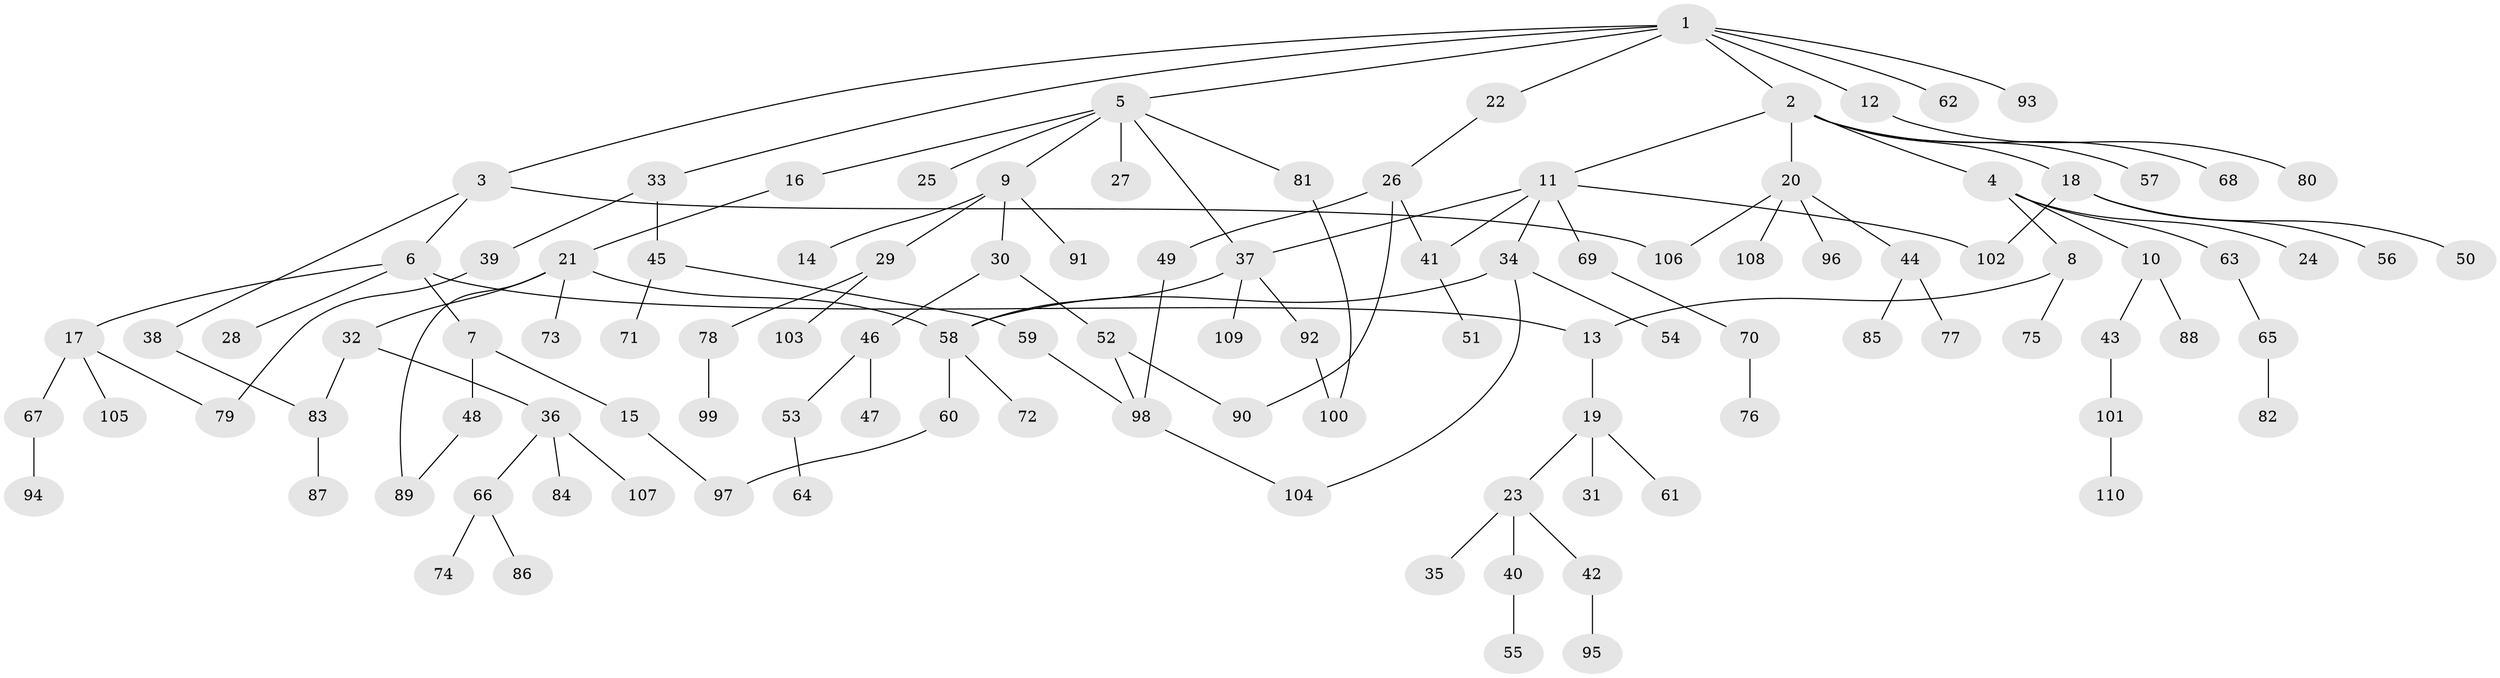// coarse degree distribution, {3: 0.22727272727272727, 4: 0.13636363636363635, 2: 0.2727272727272727, 1: 0.25, 5: 0.06818181818181818, 6: 0.045454545454545456}
// Generated by graph-tools (version 1.1) at 2025/36/03/04/25 23:36:01]
// undirected, 110 vertices, 125 edges
graph export_dot {
  node [color=gray90,style=filled];
  1;
  2;
  3;
  4;
  5;
  6;
  7;
  8;
  9;
  10;
  11;
  12;
  13;
  14;
  15;
  16;
  17;
  18;
  19;
  20;
  21;
  22;
  23;
  24;
  25;
  26;
  27;
  28;
  29;
  30;
  31;
  32;
  33;
  34;
  35;
  36;
  37;
  38;
  39;
  40;
  41;
  42;
  43;
  44;
  45;
  46;
  47;
  48;
  49;
  50;
  51;
  52;
  53;
  54;
  55;
  56;
  57;
  58;
  59;
  60;
  61;
  62;
  63;
  64;
  65;
  66;
  67;
  68;
  69;
  70;
  71;
  72;
  73;
  74;
  75;
  76;
  77;
  78;
  79;
  80;
  81;
  82;
  83;
  84;
  85;
  86;
  87;
  88;
  89;
  90;
  91;
  92;
  93;
  94;
  95;
  96;
  97;
  98;
  99;
  100;
  101;
  102;
  103;
  104;
  105;
  106;
  107;
  108;
  109;
  110;
  1 -- 2;
  1 -- 3;
  1 -- 5;
  1 -- 12;
  1 -- 22;
  1 -- 33;
  1 -- 62;
  1 -- 93;
  2 -- 4;
  2 -- 11;
  2 -- 18;
  2 -- 20;
  2 -- 57;
  2 -- 68;
  3 -- 6;
  3 -- 38;
  3 -- 106;
  4 -- 8;
  4 -- 10;
  4 -- 24;
  4 -- 63;
  5 -- 9;
  5 -- 16;
  5 -- 25;
  5 -- 27;
  5 -- 81;
  5 -- 37;
  6 -- 7;
  6 -- 13;
  6 -- 17;
  6 -- 28;
  7 -- 15;
  7 -- 48;
  8 -- 75;
  8 -- 13;
  9 -- 14;
  9 -- 29;
  9 -- 30;
  9 -- 91;
  10 -- 43;
  10 -- 88;
  11 -- 34;
  11 -- 37;
  11 -- 69;
  11 -- 102;
  11 -- 41;
  12 -- 80;
  13 -- 19;
  15 -- 97;
  16 -- 21;
  17 -- 67;
  17 -- 105;
  17 -- 79;
  18 -- 50;
  18 -- 56;
  18 -- 102;
  19 -- 23;
  19 -- 31;
  19 -- 61;
  20 -- 44;
  20 -- 96;
  20 -- 106;
  20 -- 108;
  21 -- 32;
  21 -- 73;
  21 -- 89;
  21 -- 58;
  22 -- 26;
  23 -- 35;
  23 -- 40;
  23 -- 42;
  26 -- 41;
  26 -- 49;
  26 -- 90;
  29 -- 78;
  29 -- 103;
  30 -- 46;
  30 -- 52;
  32 -- 36;
  32 -- 83;
  33 -- 39;
  33 -- 45;
  34 -- 54;
  34 -- 104;
  34 -- 58;
  36 -- 66;
  36 -- 84;
  36 -- 107;
  37 -- 58;
  37 -- 92;
  37 -- 109;
  38 -- 83;
  39 -- 79;
  40 -- 55;
  41 -- 51;
  42 -- 95;
  43 -- 101;
  44 -- 77;
  44 -- 85;
  45 -- 59;
  45 -- 71;
  46 -- 47;
  46 -- 53;
  48 -- 89;
  49 -- 98;
  52 -- 90;
  52 -- 98;
  53 -- 64;
  58 -- 60;
  58 -- 72;
  59 -- 98;
  60 -- 97;
  63 -- 65;
  65 -- 82;
  66 -- 74;
  66 -- 86;
  67 -- 94;
  69 -- 70;
  70 -- 76;
  78 -- 99;
  81 -- 100;
  83 -- 87;
  92 -- 100;
  98 -- 104;
  101 -- 110;
}
